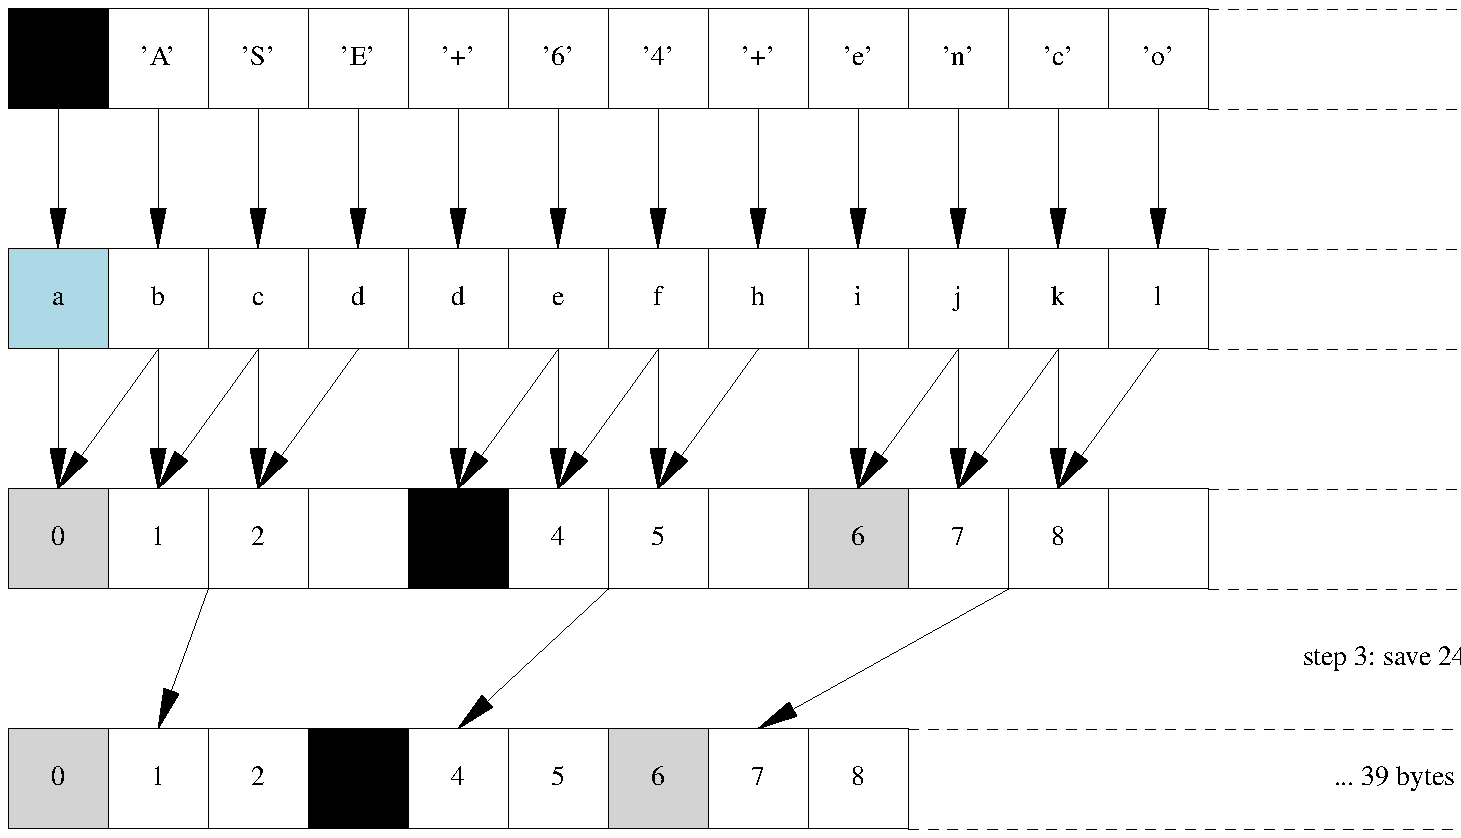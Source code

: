 .PS

arrowwid = 0.08
arrowht  = 0.2
linethick = 0.3
maxpswid = 20

hspace = 1.2

define encoded {[
    right
    A:box "'B'" width 0.5 height 0.5 shaded "lightgreen"
    B:box "'A'" same
    C:box "'S'" same
    D:box "'E'" same

    E:box "'+'" same
    F:box "'6'" same
    G:box "'4'" same
    H:box "'+'" same

    I:box "'e'" same
    J:box "'n'" same
    K:box "'c'" same
    L:box "'o'" same

    Placeholder:box "... 48 bytes ..." width 6 height 0.5 dashed

    M:box "'d'" width 0.5 height 0.5 shaded "lightgreen"
    N:box "'e'" same
    O:box "'d'" same
    P:box "'/'" same
]}

define unpacked {[
    right
    A:box "a" width 0.5 height 0.5 shaded "lightblue"
    B:box "b" same
    C:box "c" same
    D:box "d" same

    E:box "d" same
    F:box "e" same
    G:box "f" same
    H:box "h" same

    I:box "i" same
    J:box "j" same
    K:box "k" same
    L:box "l" same

    Placeholder:box "" width 6 height 0.5 dashed

    M:box "m" width 0.5 height 0.5 shaded "lightblue"
    N:box "n" same
    O:box "o" same
    P:box "p" same
]}

define packed {[
    right
    A:[
        A:box "0" width 0.5 height 0.5 shaded "lightgray"
        B:box "1" same
        C:box "2" same
          box width 0.5 height 0.5
    ]

    B:[
        A:box "3" width 0.5 height 0.5 shaded "darkgray"
        B:box "4" same
        C:box "5" same
          box width 0.5 height 0.5
    ]

    C:[
        A:box "6" width 0.5 height 0.5 shaded "lightgray"
        B:box "7" same
        C:box "8" same
          box width 0.5 height 0.5
    ]

    Placeholder:box "" width 6 height 0.5 dashed

    D:[
        A:box "45" width 0.5 height 0.5 shaded "darkgray"
        B:box "46" same
        C:box "47" same
          box width 0.5 height 0.5
    ]
]}

define output {[
    right
    A:[
        box "0" width 0.5 height 0.5 shaded "lightgray"
        box "1" same
        box "2" same
    ]

    B:[
        box "3" width 0.5 height 0.5 shaded "darkgray"
        box "4" same
        box "5" same
    ]

    C:[
        box "6" width 0.5 height 0.5 shaded "lightgray"
        box "7" same
        box "8" same
    ]

    Placeholder:box "... 39 bytes ..." width 5 height 0.5 dashed

    D:[
        box "45" width 0.5 height 0.5 shaded "darkgray"
        box "46" same
        box "47" same
    ]
]}


##################################################
# layout

BASE64:encoded

down
move hspace
right
move -BASE64.width

UNP:unpacked

down
move hspace
right
move -BASE64.width

PCK:packed

down
move hspace
right
move -BASE64.width

OUT:output

##################################################
# arrows

# decode

arrow from BASE64.A.b to UNP.A.t
arrow from BASE64.B.b to UNP.B.t
arrow from BASE64.C.b to UNP.C.t
arrow from BASE64.D.b to UNP.D.t
arrow from BASE64.E.b to UNP.E.t
arrow from BASE64.F.b to UNP.F.t
arrow from BASE64.G.b to UNP.G.t
arrow from BASE64.H.b to UNP.H.t
arrow from BASE64.I.b to UNP.I.t
arrow from BASE64.J.b to UNP.J.t
arrow from BASE64.K.b to UNP.K.t
arrow from BASE64.L.b to UNP.L.t
arrow from BASE64.M.b to UNP.M.t
arrow from BASE64.N.b to UNP.N.t
arrow from BASE64.O.b to UNP.O.t
arrow from BASE64.P.b to UNP.P.t

# pack

arrow from UNP.A.b to PCK.A.A.t
arrow from UNP.B.b to PCK.A.A.t
arrow from UNP.B.b to PCK.A.B.t
arrow from UNP.C.b to PCK.A.B.t
arrow from UNP.C.b to PCK.A.C.t
arrow from UNP.D.b to PCK.A.C.t

arrow from UNP.E.b to PCK.B.A.t
arrow from UNP.F.b to PCK.B.A.t
arrow from UNP.F.b to PCK.B.B.t
arrow from UNP.G.b to PCK.B.B.t
arrow from UNP.G.b to PCK.B.C.t
arrow from UNP.H.b to PCK.B.C.t

arrow from UNP.I.b to PCK.C.A.t
arrow from UNP.J.b to PCK.C.A.t
arrow from UNP.J.b to PCK.C.B.t
arrow from UNP.K.b to PCK.C.B.t
arrow from UNP.K.b to PCK.C.C.t
arrow from UNP.L.b to PCK.C.C.t

arrow from UNP.M.b to PCK.D.A.t
arrow from UNP.N.b to PCK.D.A.t
arrow from UNP.N.b to PCK.D.B.t
arrow from UNP.O.b to PCK.D.B.t
arrow from UNP.O.b to PCK.D.C.t
arrow from UNP.P.b to PCK.D.C.t

# save

arrow from PCK.A.b to OUT.A.t
arrow from PCK.B.b to OUT.B.t
arrow from PCK.C.b to OUT.C.t
arrow from PCK.D.b to OUT.D.t

# additional comments

"step 1: translate in parallel from ASCII to 6-bit indices"  width 10 with .c at 1/2 <BASE64.Placeholder.c, UNP.Placeholder.c>
"step 2: pack 4 x 6-bit indices into 24-bit words" width 10 with .c at 1/2 <UNP.Placeholder.c, PCK.Placeholder.c>
"step 3: save 24-bit words in continuous memory region"          width 10 with .c at 1/2 <PCK.Placeholder.c, OUT.Placeholder.c>

"64-byte input" ljust with .c at BASE64.e
"ZMM register" ljust with .c at PCK.e
"ZMM register" ljust with .c at UNP.e
"48-byte output" ljust with .c at OUT.e

.PE
